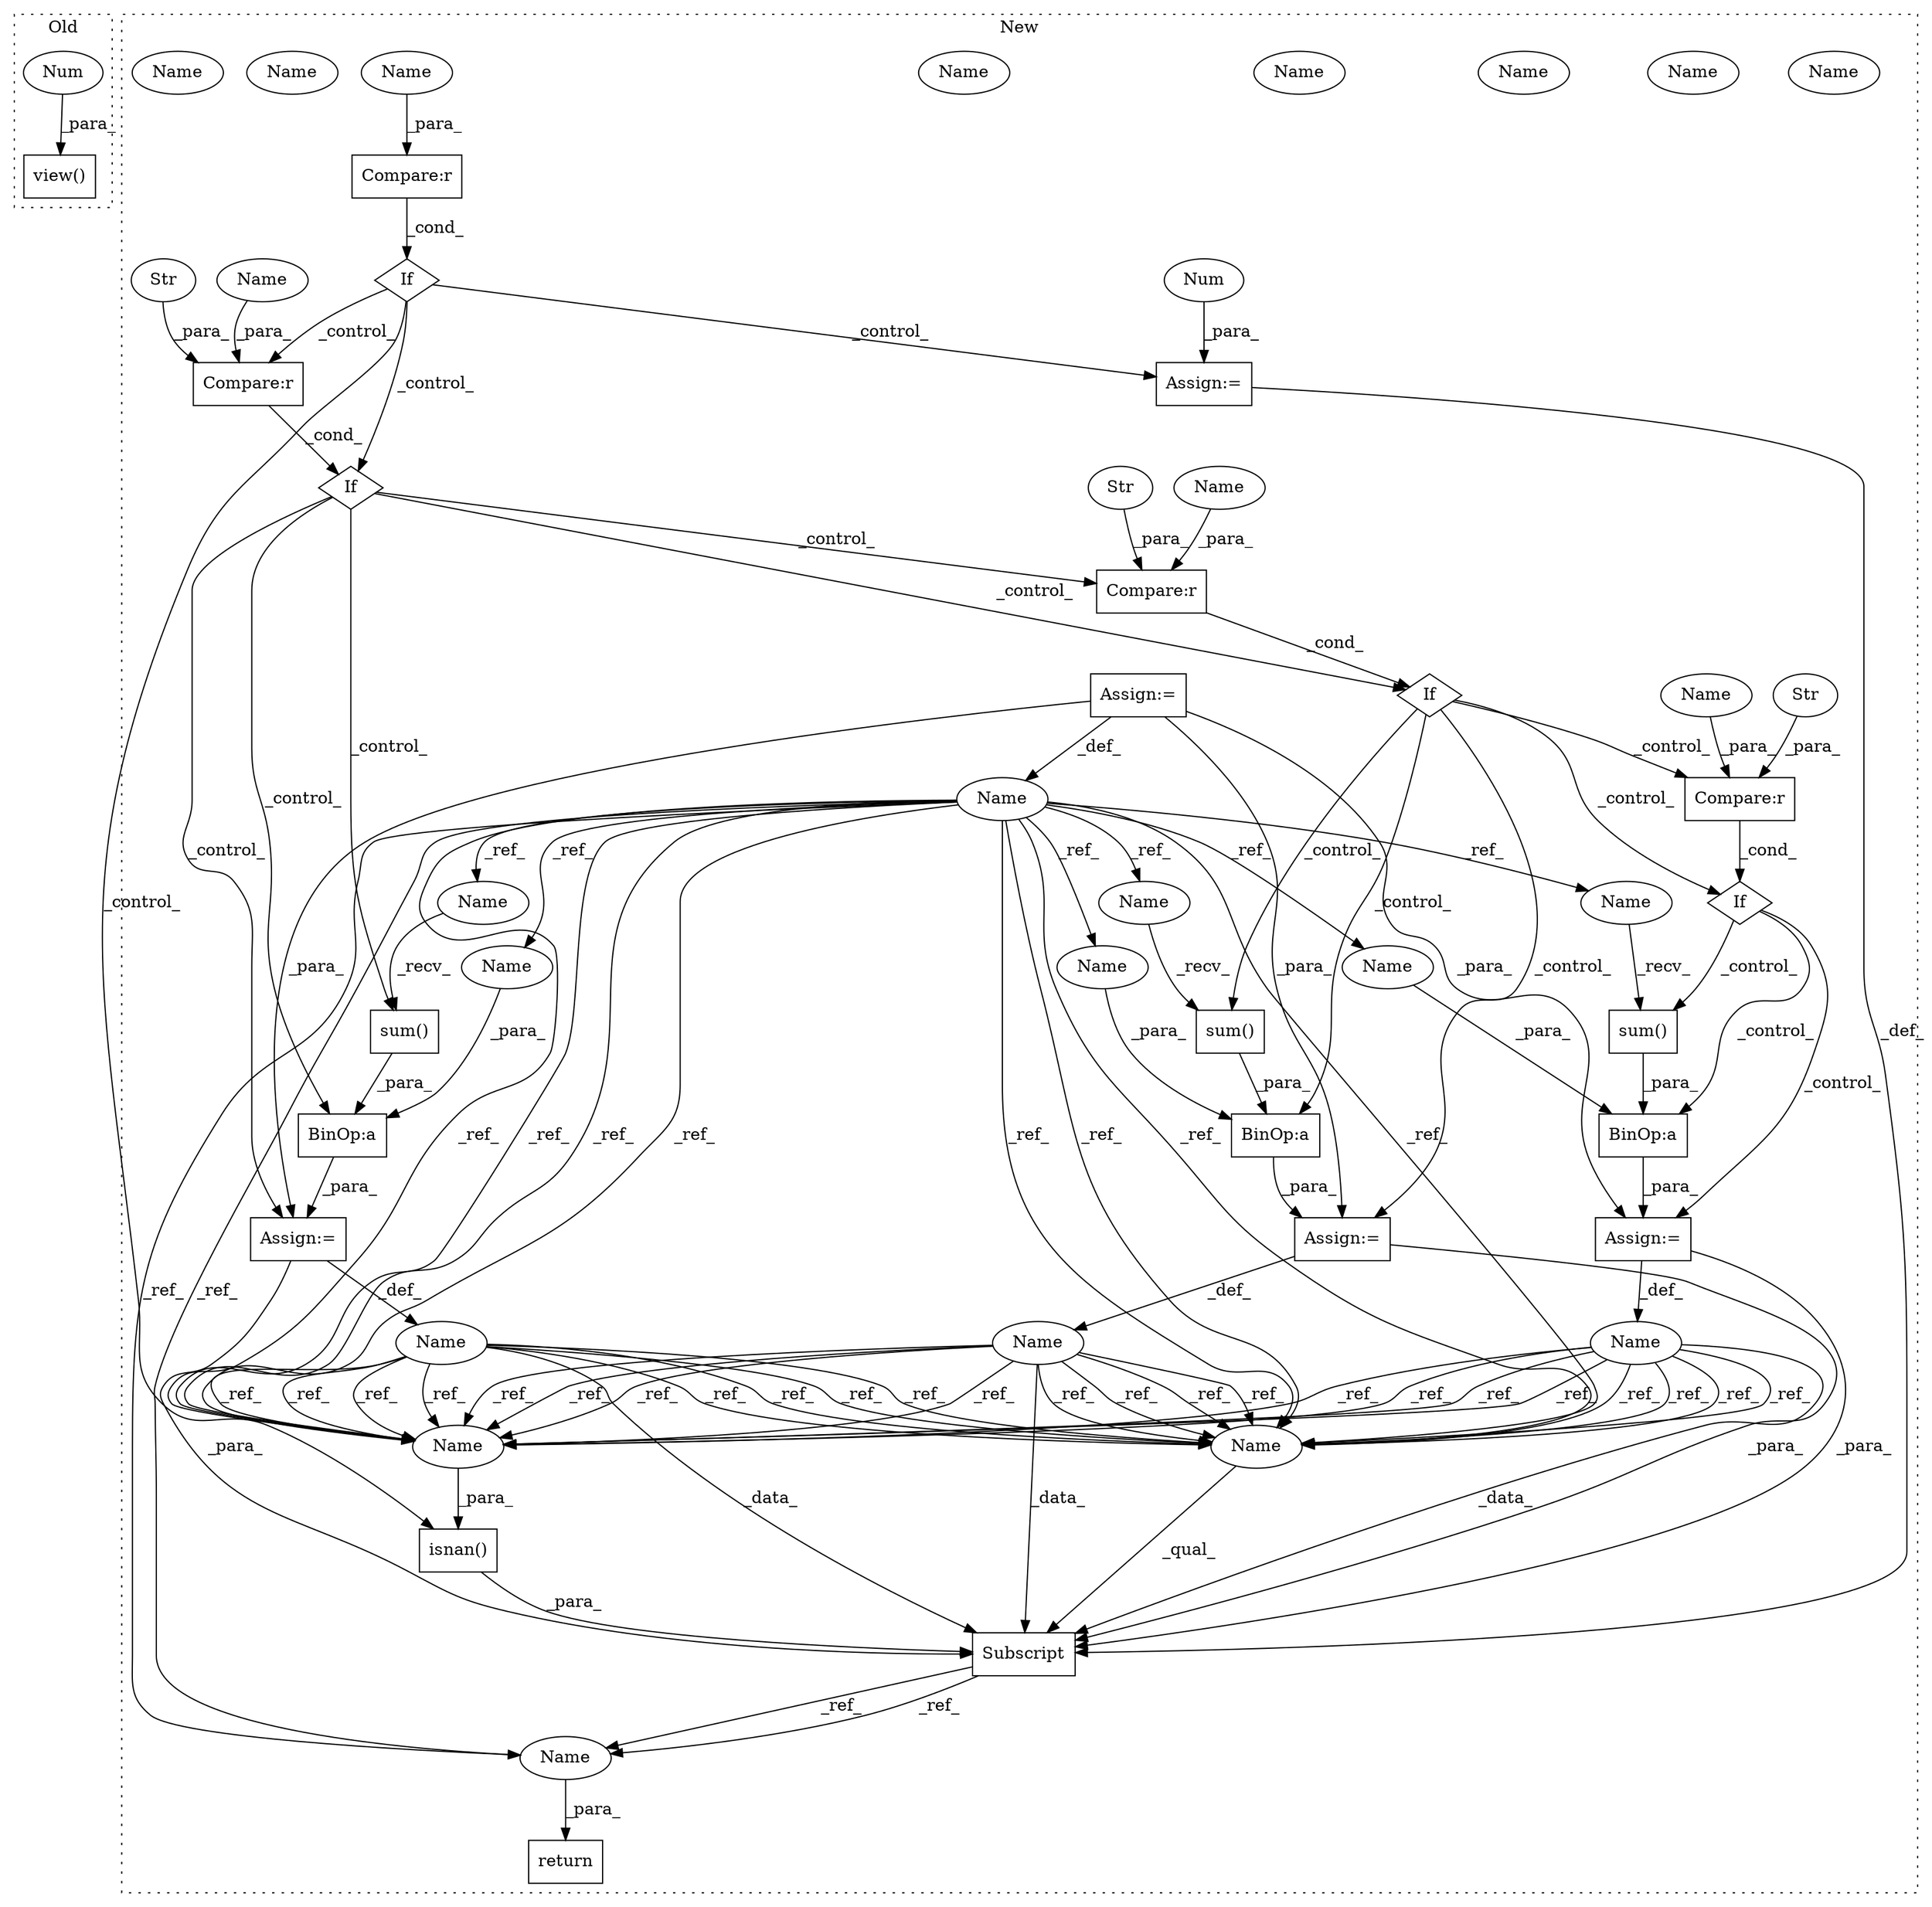 digraph G {
subgraph cluster0 {
1 [label="view()" a="75" s="2086,2099" l="11,1" shape="box"];
25 [label="Num" a="76" s="2097" l="2" shape="ellipse"];
label = "Old";
style="dotted";
}
subgraph cluster1 {
2 [label="isnan()" a="75" s="2603,2614" l="9,1" shape="box"];
3 [label="If" a="96" s="2332" l="3" shape="diamond"];
4 [label="Name" a="87" s="2402" l="2" shape="ellipse"];
5 [label="Subscript" a="63" s="2600,0" l="16,0" shape="box"];
6 [label="If" a="96" s="2455" l="0" shape="diamond"];
7 [label="BinOp:a" a="82" s="2409" l="3" shape="box"];
8 [label="If" a="96" s="2541" l="0" shape="diamond"];
9 [label="BinOp:a" a="82" s="2495" l="3" shape="box"];
10 [label="If" a="96" s="2366" l="3" shape="diamond"];
11 [label="BinOp:a" a="82" s="2580" l="3" shape="box"];
12 [label="Compare:r" a="40" s="2541" l="18" shape="box"];
13 [label="Str" a="66" s="2554" l="5" shape="ellipse"];
14 [label="Compare:r" a="40" s="2455" l="19" shape="box"];
15 [label="Compare:r" a="40" s="2369" l="19" shape="box"];
16 [label="Str" a="66" s="2382" l="6" shape="ellipse"];
17 [label="Str" a="66" s="2468" l="6" shape="ellipse"];
18 [label="Compare:r" a="40" s="2335" l="21" shape="box"];
19 [label="sum()" a="75" s="2412" l="29" shape="box"];
20 [label="Name" a="87" s="2488" l="2" shape="ellipse"];
21 [label="sum()" a="75" s="2583" l="8" shape="box"];
22 [label="Name" a="87" s="2257" l="2" shape="ellipse"];
23 [label="sum()" a="75" s="2498" l="29" shape="box"];
24 [label="Name" a="87" s="2573" l="2" shape="ellipse"];
26 [label="Assign:=" a="68" s="2404" l="3" shape="box"];
27 [label="Assign:=" a="68" s="2575" l="3" shape="box"];
28 [label="Assign:=" a="68" s="2616" l="3" shape="box"];
29 [label="Num" a="76" s="2619" l="1" shape="ellipse"];
30 [label="Assign:=" a="68" s="2259" l="3" shape="box"];
31 [label="Assign:=" a="68" s="2490" l="3" shape="box"];
32 [label="return" a="93" s="2625" l="7" shape="box"];
33 [label="Name" a="87" s="2412" l="2" shape="ellipse"];
34 [label="Name" a="87" s="2612" l="2" shape="ellipse"];
35 [label="Name" a="87" s="2632" l="2" shape="ellipse"];
36 [label="Name" a="87" s="2578" l="2" shape="ellipse"];
37 [label="Name" a="87" s="2600" l="2" shape="ellipse"];
38 [label="Name" a="87" s="2407" l="2" shape="ellipse"];
39 [label="Name" a="87" s="2493" l="2" shape="ellipse"];
40 [label="Name" a="87" s="2498" l="2" shape="ellipse"];
41 [label="Name" a="87" s="2583" l="2" shape="ellipse"];
42 [label="Name" a="87" s="2612" l="2" shape="ellipse"];
43 [label="Name" a="87" s="2600" l="2" shape="ellipse"];
44 [label="Name" a="87" s="2335" l="9" shape="ellipse"];
45 [label="Name" a="87" s="2455" l="9" shape="ellipse"];
46 [label="Name" a="87" s="2541" l="9" shape="ellipse"];
47 [label="Name" a="87" s="2369" l="9" shape="ellipse"];
48 [label="Name" a="87" s="2600" l="2" shape="ellipse"];
49 [label="Name" a="87" s="2612" l="2" shape="ellipse"];
50 [label="Name" a="87" s="2600" l="2" shape="ellipse"];
51 [label="Name" a="87" s="2612" l="2" shape="ellipse"];
52 [label="Name" a="87" s="2632" l="2" shape="ellipse"];
label = "New";
style="dotted";
}
2 -> 5 [label="_para_"];
3 -> 28 [label="_control_"];
3 -> 10 [label="_control_"];
3 -> 15 [label="_control_"];
3 -> 2 [label="_control_"];
4 -> 5 [label="_data_"];
4 -> 50 [label="_ref_"];
4 -> 50 [label="_ref_"];
4 -> 51 [label="_ref_"];
4 -> 51 [label="_ref_"];
4 -> 51 [label="_ref_"];
4 -> 50 [label="_ref_"];
4 -> 51 [label="_ref_"];
4 -> 50 [label="_ref_"];
5 -> 52 [label="_ref_"];
5 -> 52 [label="_ref_"];
6 -> 8 [label="_control_"];
6 -> 31 [label="_control_"];
6 -> 9 [label="_control_"];
6 -> 23 [label="_control_"];
6 -> 12 [label="_control_"];
7 -> 26 [label="_para_"];
8 -> 21 [label="_control_"];
8 -> 27 [label="_control_"];
8 -> 11 [label="_control_"];
9 -> 31 [label="_para_"];
10 -> 6 [label="_control_"];
10 -> 19 [label="_control_"];
10 -> 14 [label="_control_"];
10 -> 26 [label="_control_"];
10 -> 7 [label="_control_"];
11 -> 27 [label="_para_"];
12 -> 8 [label="_cond_"];
13 -> 12 [label="_para_"];
14 -> 6 [label="_cond_"];
15 -> 10 [label="_cond_"];
16 -> 15 [label="_para_"];
17 -> 14 [label="_para_"];
18 -> 3 [label="_cond_"];
19 -> 7 [label="_para_"];
20 -> 5 [label="_data_"];
20 -> 51 [label="_ref_"];
20 -> 51 [label="_ref_"];
20 -> 51 [label="_ref_"];
20 -> 50 [label="_ref_"];
20 -> 50 [label="_ref_"];
20 -> 51 [label="_ref_"];
20 -> 50 [label="_ref_"];
20 -> 50 [label="_ref_"];
21 -> 11 [label="_para_"];
22 -> 51 [label="_ref_"];
22 -> 36 [label="_ref_"];
22 -> 52 [label="_ref_"];
22 -> 50 [label="_ref_"];
22 -> 40 [label="_ref_"];
22 -> 50 [label="_ref_"];
22 -> 51 [label="_ref_"];
22 -> 50 [label="_ref_"];
22 -> 51 [label="_ref_"];
22 -> 52 [label="_ref_"];
22 -> 51 [label="_ref_"];
22 -> 33 [label="_ref_"];
22 -> 41 [label="_ref_"];
22 -> 39 [label="_ref_"];
22 -> 38 [label="_ref_"];
22 -> 50 [label="_ref_"];
23 -> 9 [label="_para_"];
24 -> 51 [label="_ref_"];
24 -> 51 [label="_ref_"];
24 -> 51 [label="_ref_"];
24 -> 50 [label="_ref_"];
24 -> 5 [label="_data_"];
24 -> 51 [label="_ref_"];
24 -> 50 [label="_ref_"];
24 -> 50 [label="_ref_"];
24 -> 50 [label="_ref_"];
25 -> 1 [label="_para_"];
26 -> 4 [label="_def_"];
26 -> 5 [label="_para_"];
27 -> 24 [label="_def_"];
27 -> 5 [label="_para_"];
28 -> 5 [label="_def_"];
29 -> 28 [label="_para_"];
30 -> 22 [label="_def_"];
30 -> 31 [label="_para_"];
30 -> 27 [label="_para_"];
30 -> 26 [label="_para_"];
31 -> 5 [label="_para_"];
31 -> 20 [label="_def_"];
33 -> 19 [label="_recv_"];
36 -> 11 [label="_para_"];
38 -> 7 [label="_para_"];
39 -> 9 [label="_para_"];
40 -> 23 [label="_recv_"];
41 -> 21 [label="_recv_"];
44 -> 18 [label="_para_"];
45 -> 14 [label="_para_"];
46 -> 12 [label="_para_"];
47 -> 15 [label="_para_"];
50 -> 5 [label="_qual_"];
51 -> 2 [label="_para_"];
52 -> 32 [label="_para_"];
}